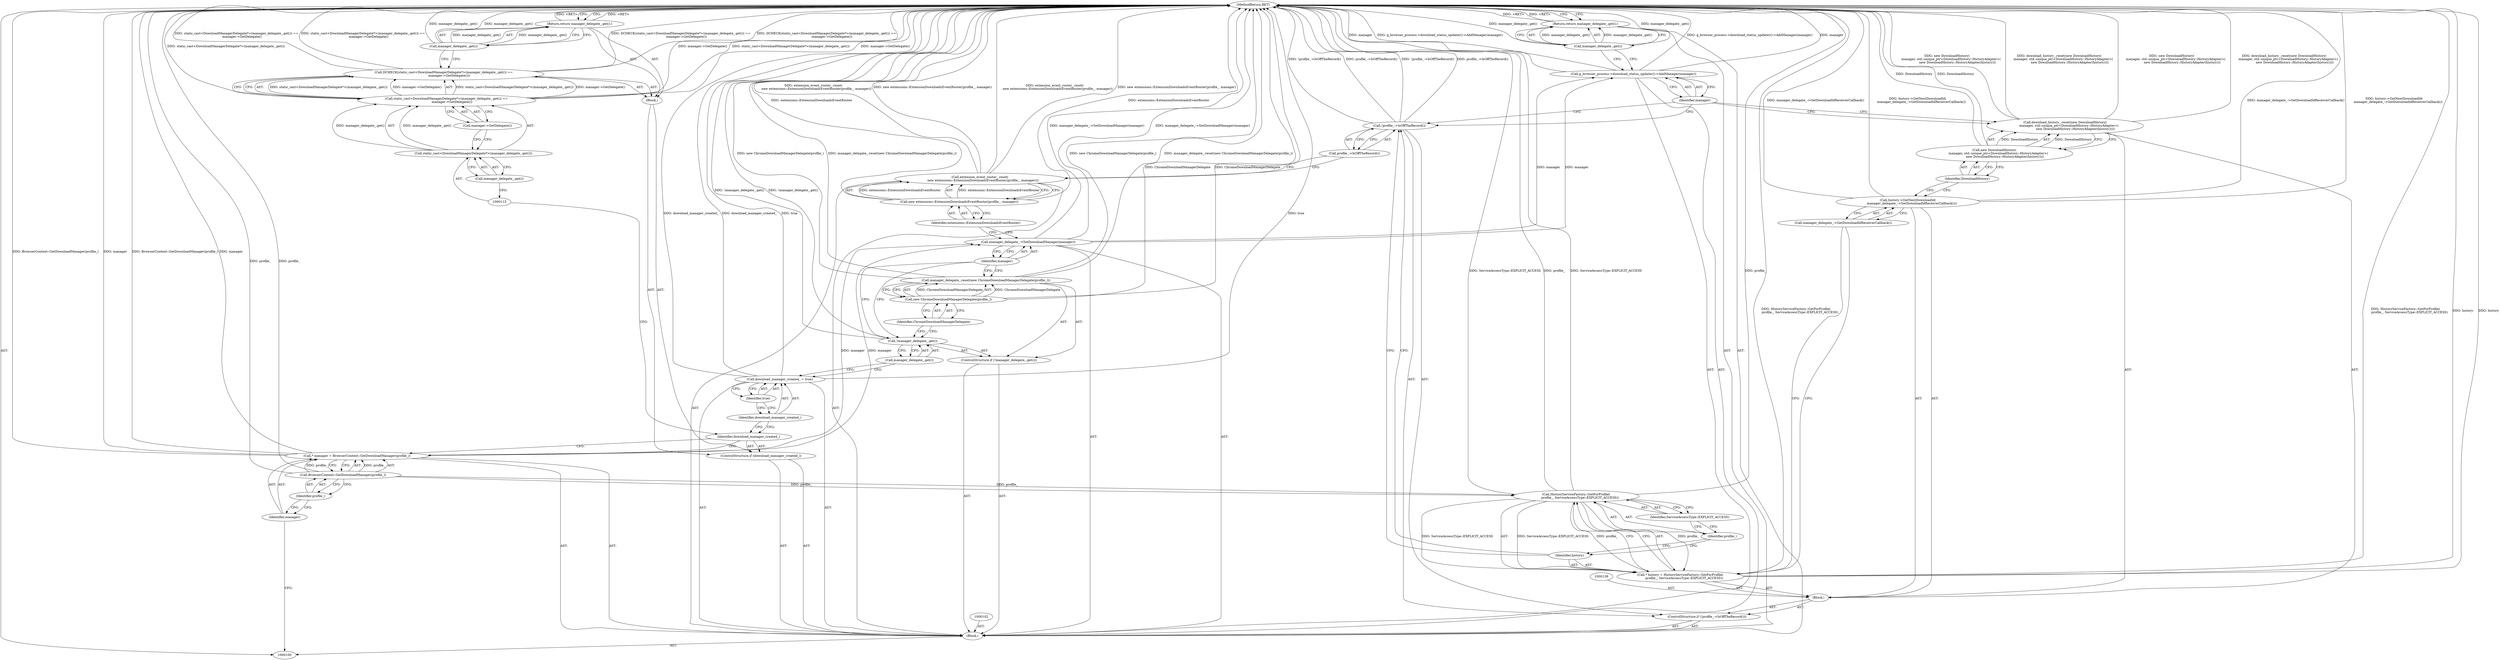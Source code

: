 digraph "1_Chrome_cbb2c0940d4e3914ccd74f6466ff4cb9e50e0e86_0" {
"1000151" [label="(MethodReturn,RET)"];
"1000101" [label="(Block,)"];
"1000121" [label="(ControlStructure,if (!manager_delegate_.get()))"];
"1000122" [label="(Call,!manager_delegate_.get())"];
"1000123" [label="(Call,manager_delegate_.get())"];
"1000125" [label="(Call,new ChromeDownloadManagerDelegate(profile_))"];
"1000126" [label="(Identifier,ChromeDownloadManagerDelegate)"];
"1000124" [label="(Call,manager_delegate_.reset(new ChromeDownloadManagerDelegate(profile_)))"];
"1000127" [label="(Call,manager_delegate_->SetDownloadManager(manager))"];
"1000128" [label="(Identifier,manager)"];
"1000129" [label="(Call,extension_event_router_.reset(\n      new extensions::ExtensionDownloadsEventRouter(profile_, manager)))"];
"1000131" [label="(Identifier,extensions::ExtensionDownloadsEventRouter)"];
"1000130" [label="(Call,new extensions::ExtensionDownloadsEventRouter(profile_, manager))"];
"1000103" [label="(Call,* manager = BrowserContext::GetDownloadManager(profile_))"];
"1000104" [label="(Identifier,manager)"];
"1000105" [label="(Call,BrowserContext::GetDownloadManager(profile_))"];
"1000106" [label="(Identifier,profile_)"];
"1000132" [label="(ControlStructure,if (!profile_->IsOffTheRecord()))"];
"1000133" [label="(Call,!profile_->IsOffTheRecord())"];
"1000134" [label="(Call,profile_->IsOffTheRecord())"];
"1000137" [label="(Call,* history = HistoryServiceFactory::GetForProfile(\n        profile_, ServiceAccessType::EXPLICIT_ACCESS))"];
"1000138" [label="(Identifier,history)"];
"1000139" [label="(Call,HistoryServiceFactory::GetForProfile(\n        profile_, ServiceAccessType::EXPLICIT_ACCESS))"];
"1000135" [label="(Block,)"];
"1000141" [label="(Identifier,ServiceAccessType::EXPLICIT_ACCESS)"];
"1000140" [label="(Identifier,profile_)"];
"1000142" [label="(Call,history->GetNextDownloadId(\n        manager_delegate_->GetDownloadIdReceiverCallback()))"];
"1000143" [label="(Call,manager_delegate_->GetDownloadIdReceiverCallback())"];
"1000145" [label="(Call,new DownloadHistory(\n        manager, std::unique_ptr<DownloadHistory::HistoryAdapter>(\n                     new DownloadHistory::HistoryAdapter(history))))"];
"1000146" [label="(Identifier,DownloadHistory)"];
"1000144" [label="(Call,download_history_.reset(new DownloadHistory(\n        manager, std::unique_ptr<DownloadHistory::HistoryAdapter>(\n                     new DownloadHistory::HistoryAdapter(history)))))"];
"1000107" [label="(ControlStructure,if (download_manager_created_))"];
"1000109" [label="(Block,)"];
"1000108" [label="(Identifier,download_manager_created_)"];
"1000147" [label="(Call,g_browser_process->download_status_updater()->AddManager(manager))"];
"1000148" [label="(Identifier,manager)"];
"1000150" [label="(Call,manager_delegate_.get())"];
"1000149" [label="(Return,return manager_delegate_.get();)"];
"1000111" [label="(Call,static_cast<DownloadManagerDelegate*>(manager_delegate_.get()) ==\n           manager->GetDelegate())"];
"1000112" [label="(Call,static_cast<DownloadManagerDelegate*>(manager_delegate_.get()))"];
"1000110" [label="(Call,DCHECK(static_cast<DownloadManagerDelegate*>(manager_delegate_.get()) ==\n           manager->GetDelegate()))"];
"1000114" [label="(Call,manager_delegate_.get())"];
"1000115" [label="(Call,manager->GetDelegate())"];
"1000117" [label="(Call,manager_delegate_.get())"];
"1000116" [label="(Return,return manager_delegate_.get();)"];
"1000118" [label="(Call,download_manager_created_ = true)"];
"1000119" [label="(Identifier,download_manager_created_)"];
"1000120" [label="(Identifier,true)"];
"1000151" -> "1000100"  [label="AST: "];
"1000151" -> "1000116"  [label="CFG: "];
"1000151" -> "1000149"  [label="CFG: "];
"1000116" -> "1000151"  [label="DDG: <RET>"];
"1000149" -> "1000151"  [label="DDG: <RET>"];
"1000117" -> "1000151"  [label="DDG: manager_delegate_.get()"];
"1000142" -> "1000151"  [label="DDG: history->GetNextDownloadId(\n        manager_delegate_->GetDownloadIdReceiverCallback())"];
"1000142" -> "1000151"  [label="DDG: manager_delegate_->GetDownloadIdReceiverCallback()"];
"1000124" -> "1000151"  [label="DDG: new ChromeDownloadManagerDelegate(profile_)"];
"1000124" -> "1000151"  [label="DDG: manager_delegate_.reset(new ChromeDownloadManagerDelegate(profile_))"];
"1000103" -> "1000151"  [label="DDG: manager"];
"1000103" -> "1000151"  [label="DDG: BrowserContext::GetDownloadManager(profile_)"];
"1000139" -> "1000151"  [label="DDG: profile_"];
"1000139" -> "1000151"  [label="DDG: ServiceAccessType::EXPLICIT_ACCESS"];
"1000111" -> "1000151"  [label="DDG: manager->GetDelegate()"];
"1000111" -> "1000151"  [label="DDG: static_cast<DownloadManagerDelegate*>(manager_delegate_.get())"];
"1000147" -> "1000151"  [label="DDG: manager"];
"1000147" -> "1000151"  [label="DDG: g_browser_process->download_status_updater()->AddManager(manager)"];
"1000127" -> "1000151"  [label="DDG: manager_delegate_->SetDownloadManager(manager)"];
"1000150" -> "1000151"  [label="DDG: manager_delegate_.get()"];
"1000137" -> "1000151"  [label="DDG: history"];
"1000137" -> "1000151"  [label="DDG: HistoryServiceFactory::GetForProfile(\n        profile_, ServiceAccessType::EXPLICIT_ACCESS)"];
"1000118" -> "1000151"  [label="DDG: download_manager_created_"];
"1000118" -> "1000151"  [label="DDG: true"];
"1000145" -> "1000151"  [label="DDG: DownloadHistory"];
"1000129" -> "1000151"  [label="DDG: new extensions::ExtensionDownloadsEventRouter(profile_, manager)"];
"1000129" -> "1000151"  [label="DDG: extension_event_router_.reset(\n      new extensions::ExtensionDownloadsEventRouter(profile_, manager))"];
"1000125" -> "1000151"  [label="DDG: ChromeDownloadManagerDelegate"];
"1000144" -> "1000151"  [label="DDG: download_history_.reset(new DownloadHistory(\n        manager, std::unique_ptr<DownloadHistory::HistoryAdapter>(\n                     new DownloadHistory::HistoryAdapter(history))))"];
"1000144" -> "1000151"  [label="DDG: new DownloadHistory(\n        manager, std::unique_ptr<DownloadHistory::HistoryAdapter>(\n                     new DownloadHistory::HistoryAdapter(history)))"];
"1000133" -> "1000151"  [label="DDG: profile_->IsOffTheRecord()"];
"1000133" -> "1000151"  [label="DDG: !profile_->IsOffTheRecord()"];
"1000110" -> "1000151"  [label="DDG: DCHECK(static_cast<DownloadManagerDelegate*>(manager_delegate_.get()) ==\n           manager->GetDelegate())"];
"1000110" -> "1000151"  [label="DDG: static_cast<DownloadManagerDelegate*>(manager_delegate_.get()) ==\n           manager->GetDelegate()"];
"1000122" -> "1000151"  [label="DDG: !manager_delegate_.get()"];
"1000105" -> "1000151"  [label="DDG: profile_"];
"1000130" -> "1000151"  [label="DDG: extensions::ExtensionDownloadsEventRouter"];
"1000101" -> "1000100"  [label="AST: "];
"1000102" -> "1000101"  [label="AST: "];
"1000103" -> "1000101"  [label="AST: "];
"1000107" -> "1000101"  [label="AST: "];
"1000118" -> "1000101"  [label="AST: "];
"1000121" -> "1000101"  [label="AST: "];
"1000127" -> "1000101"  [label="AST: "];
"1000129" -> "1000101"  [label="AST: "];
"1000132" -> "1000101"  [label="AST: "];
"1000147" -> "1000101"  [label="AST: "];
"1000149" -> "1000101"  [label="AST: "];
"1000121" -> "1000101"  [label="AST: "];
"1000122" -> "1000121"  [label="AST: "];
"1000124" -> "1000121"  [label="AST: "];
"1000122" -> "1000121"  [label="AST: "];
"1000122" -> "1000123"  [label="CFG: "];
"1000123" -> "1000122"  [label="AST: "];
"1000126" -> "1000122"  [label="CFG: "];
"1000128" -> "1000122"  [label="CFG: "];
"1000122" -> "1000151"  [label="DDG: !manager_delegate_.get()"];
"1000123" -> "1000122"  [label="AST: "];
"1000123" -> "1000118"  [label="CFG: "];
"1000122" -> "1000123"  [label="CFG: "];
"1000125" -> "1000124"  [label="AST: "];
"1000125" -> "1000126"  [label="CFG: "];
"1000126" -> "1000125"  [label="AST: "];
"1000124" -> "1000125"  [label="CFG: "];
"1000125" -> "1000151"  [label="DDG: ChromeDownloadManagerDelegate"];
"1000125" -> "1000124"  [label="DDG: ChromeDownloadManagerDelegate"];
"1000126" -> "1000125"  [label="AST: "];
"1000126" -> "1000122"  [label="CFG: "];
"1000125" -> "1000126"  [label="CFG: "];
"1000124" -> "1000121"  [label="AST: "];
"1000124" -> "1000125"  [label="CFG: "];
"1000125" -> "1000124"  [label="AST: "];
"1000128" -> "1000124"  [label="CFG: "];
"1000124" -> "1000151"  [label="DDG: new ChromeDownloadManagerDelegate(profile_)"];
"1000124" -> "1000151"  [label="DDG: manager_delegate_.reset(new ChromeDownloadManagerDelegate(profile_))"];
"1000125" -> "1000124"  [label="DDG: ChromeDownloadManagerDelegate"];
"1000127" -> "1000101"  [label="AST: "];
"1000127" -> "1000128"  [label="CFG: "];
"1000128" -> "1000127"  [label="AST: "];
"1000131" -> "1000127"  [label="CFG: "];
"1000127" -> "1000151"  [label="DDG: manager_delegate_->SetDownloadManager(manager)"];
"1000103" -> "1000127"  [label="DDG: manager"];
"1000127" -> "1000147"  [label="DDG: manager"];
"1000128" -> "1000127"  [label="AST: "];
"1000128" -> "1000124"  [label="CFG: "];
"1000128" -> "1000122"  [label="CFG: "];
"1000127" -> "1000128"  [label="CFG: "];
"1000129" -> "1000101"  [label="AST: "];
"1000129" -> "1000130"  [label="CFG: "];
"1000130" -> "1000129"  [label="AST: "];
"1000134" -> "1000129"  [label="CFG: "];
"1000129" -> "1000151"  [label="DDG: new extensions::ExtensionDownloadsEventRouter(profile_, manager)"];
"1000129" -> "1000151"  [label="DDG: extension_event_router_.reset(\n      new extensions::ExtensionDownloadsEventRouter(profile_, manager))"];
"1000130" -> "1000129"  [label="DDG: extensions::ExtensionDownloadsEventRouter"];
"1000131" -> "1000130"  [label="AST: "];
"1000131" -> "1000127"  [label="CFG: "];
"1000130" -> "1000131"  [label="CFG: "];
"1000130" -> "1000129"  [label="AST: "];
"1000130" -> "1000131"  [label="CFG: "];
"1000131" -> "1000130"  [label="AST: "];
"1000129" -> "1000130"  [label="CFG: "];
"1000130" -> "1000151"  [label="DDG: extensions::ExtensionDownloadsEventRouter"];
"1000130" -> "1000129"  [label="DDG: extensions::ExtensionDownloadsEventRouter"];
"1000103" -> "1000101"  [label="AST: "];
"1000103" -> "1000105"  [label="CFG: "];
"1000104" -> "1000103"  [label="AST: "];
"1000105" -> "1000103"  [label="AST: "];
"1000108" -> "1000103"  [label="CFG: "];
"1000103" -> "1000151"  [label="DDG: manager"];
"1000103" -> "1000151"  [label="DDG: BrowserContext::GetDownloadManager(profile_)"];
"1000105" -> "1000103"  [label="DDG: profile_"];
"1000103" -> "1000127"  [label="DDG: manager"];
"1000104" -> "1000103"  [label="AST: "];
"1000104" -> "1000100"  [label="CFG: "];
"1000106" -> "1000104"  [label="CFG: "];
"1000105" -> "1000103"  [label="AST: "];
"1000105" -> "1000106"  [label="CFG: "];
"1000106" -> "1000105"  [label="AST: "];
"1000103" -> "1000105"  [label="CFG: "];
"1000105" -> "1000151"  [label="DDG: profile_"];
"1000105" -> "1000103"  [label="DDG: profile_"];
"1000105" -> "1000139"  [label="DDG: profile_"];
"1000106" -> "1000105"  [label="AST: "];
"1000106" -> "1000104"  [label="CFG: "];
"1000105" -> "1000106"  [label="CFG: "];
"1000132" -> "1000101"  [label="AST: "];
"1000133" -> "1000132"  [label="AST: "];
"1000135" -> "1000132"  [label="AST: "];
"1000133" -> "1000132"  [label="AST: "];
"1000133" -> "1000134"  [label="CFG: "];
"1000134" -> "1000133"  [label="AST: "];
"1000138" -> "1000133"  [label="CFG: "];
"1000148" -> "1000133"  [label="CFG: "];
"1000133" -> "1000151"  [label="DDG: profile_->IsOffTheRecord()"];
"1000133" -> "1000151"  [label="DDG: !profile_->IsOffTheRecord()"];
"1000134" -> "1000133"  [label="AST: "];
"1000134" -> "1000129"  [label="CFG: "];
"1000133" -> "1000134"  [label="CFG: "];
"1000137" -> "1000135"  [label="AST: "];
"1000137" -> "1000139"  [label="CFG: "];
"1000138" -> "1000137"  [label="AST: "];
"1000139" -> "1000137"  [label="AST: "];
"1000143" -> "1000137"  [label="CFG: "];
"1000137" -> "1000151"  [label="DDG: history"];
"1000137" -> "1000151"  [label="DDG: HistoryServiceFactory::GetForProfile(\n        profile_, ServiceAccessType::EXPLICIT_ACCESS)"];
"1000139" -> "1000137"  [label="DDG: profile_"];
"1000139" -> "1000137"  [label="DDG: ServiceAccessType::EXPLICIT_ACCESS"];
"1000138" -> "1000137"  [label="AST: "];
"1000138" -> "1000133"  [label="CFG: "];
"1000140" -> "1000138"  [label="CFG: "];
"1000139" -> "1000137"  [label="AST: "];
"1000139" -> "1000141"  [label="CFG: "];
"1000140" -> "1000139"  [label="AST: "];
"1000141" -> "1000139"  [label="AST: "];
"1000137" -> "1000139"  [label="CFG: "];
"1000139" -> "1000151"  [label="DDG: profile_"];
"1000139" -> "1000151"  [label="DDG: ServiceAccessType::EXPLICIT_ACCESS"];
"1000139" -> "1000137"  [label="DDG: profile_"];
"1000139" -> "1000137"  [label="DDG: ServiceAccessType::EXPLICIT_ACCESS"];
"1000105" -> "1000139"  [label="DDG: profile_"];
"1000135" -> "1000132"  [label="AST: "];
"1000136" -> "1000135"  [label="AST: "];
"1000137" -> "1000135"  [label="AST: "];
"1000142" -> "1000135"  [label="AST: "];
"1000144" -> "1000135"  [label="AST: "];
"1000141" -> "1000139"  [label="AST: "];
"1000141" -> "1000140"  [label="CFG: "];
"1000139" -> "1000141"  [label="CFG: "];
"1000140" -> "1000139"  [label="AST: "];
"1000140" -> "1000138"  [label="CFG: "];
"1000141" -> "1000140"  [label="CFG: "];
"1000142" -> "1000135"  [label="AST: "];
"1000142" -> "1000143"  [label="CFG: "];
"1000143" -> "1000142"  [label="AST: "];
"1000146" -> "1000142"  [label="CFG: "];
"1000142" -> "1000151"  [label="DDG: history->GetNextDownloadId(\n        manager_delegate_->GetDownloadIdReceiverCallback())"];
"1000142" -> "1000151"  [label="DDG: manager_delegate_->GetDownloadIdReceiverCallback()"];
"1000143" -> "1000142"  [label="AST: "];
"1000143" -> "1000137"  [label="CFG: "];
"1000142" -> "1000143"  [label="CFG: "];
"1000145" -> "1000144"  [label="AST: "];
"1000145" -> "1000146"  [label="CFG: "];
"1000146" -> "1000145"  [label="AST: "];
"1000144" -> "1000145"  [label="CFG: "];
"1000145" -> "1000151"  [label="DDG: DownloadHistory"];
"1000145" -> "1000144"  [label="DDG: DownloadHistory"];
"1000146" -> "1000145"  [label="AST: "];
"1000146" -> "1000142"  [label="CFG: "];
"1000145" -> "1000146"  [label="CFG: "];
"1000144" -> "1000135"  [label="AST: "];
"1000144" -> "1000145"  [label="CFG: "];
"1000145" -> "1000144"  [label="AST: "];
"1000148" -> "1000144"  [label="CFG: "];
"1000144" -> "1000151"  [label="DDG: download_history_.reset(new DownloadHistory(\n        manager, std::unique_ptr<DownloadHistory::HistoryAdapter>(\n                     new DownloadHistory::HistoryAdapter(history))))"];
"1000144" -> "1000151"  [label="DDG: new DownloadHistory(\n        manager, std::unique_ptr<DownloadHistory::HistoryAdapter>(\n                     new DownloadHistory::HistoryAdapter(history)))"];
"1000145" -> "1000144"  [label="DDG: DownloadHistory"];
"1000107" -> "1000101"  [label="AST: "];
"1000108" -> "1000107"  [label="AST: "];
"1000109" -> "1000107"  [label="AST: "];
"1000109" -> "1000107"  [label="AST: "];
"1000110" -> "1000109"  [label="AST: "];
"1000116" -> "1000109"  [label="AST: "];
"1000108" -> "1000107"  [label="AST: "];
"1000108" -> "1000103"  [label="CFG: "];
"1000113" -> "1000108"  [label="CFG: "];
"1000119" -> "1000108"  [label="CFG: "];
"1000147" -> "1000101"  [label="AST: "];
"1000147" -> "1000148"  [label="CFG: "];
"1000148" -> "1000147"  [label="AST: "];
"1000150" -> "1000147"  [label="CFG: "];
"1000147" -> "1000151"  [label="DDG: manager"];
"1000147" -> "1000151"  [label="DDG: g_browser_process->download_status_updater()->AddManager(manager)"];
"1000127" -> "1000147"  [label="DDG: manager"];
"1000148" -> "1000147"  [label="AST: "];
"1000148" -> "1000144"  [label="CFG: "];
"1000148" -> "1000133"  [label="CFG: "];
"1000147" -> "1000148"  [label="CFG: "];
"1000150" -> "1000149"  [label="AST: "];
"1000150" -> "1000147"  [label="CFG: "];
"1000149" -> "1000150"  [label="CFG: "];
"1000150" -> "1000151"  [label="DDG: manager_delegate_.get()"];
"1000150" -> "1000149"  [label="DDG: manager_delegate_.get()"];
"1000149" -> "1000101"  [label="AST: "];
"1000149" -> "1000150"  [label="CFG: "];
"1000150" -> "1000149"  [label="AST: "];
"1000151" -> "1000149"  [label="CFG: "];
"1000149" -> "1000151"  [label="DDG: <RET>"];
"1000150" -> "1000149"  [label="DDG: manager_delegate_.get()"];
"1000111" -> "1000110"  [label="AST: "];
"1000111" -> "1000115"  [label="CFG: "];
"1000112" -> "1000111"  [label="AST: "];
"1000115" -> "1000111"  [label="AST: "];
"1000110" -> "1000111"  [label="CFG: "];
"1000111" -> "1000151"  [label="DDG: manager->GetDelegate()"];
"1000111" -> "1000151"  [label="DDG: static_cast<DownloadManagerDelegate*>(manager_delegate_.get())"];
"1000111" -> "1000110"  [label="DDG: static_cast<DownloadManagerDelegate*>(manager_delegate_.get())"];
"1000111" -> "1000110"  [label="DDG: manager->GetDelegate()"];
"1000112" -> "1000111"  [label="DDG: manager_delegate_.get()"];
"1000112" -> "1000111"  [label="AST: "];
"1000112" -> "1000114"  [label="CFG: "];
"1000113" -> "1000112"  [label="AST: "];
"1000114" -> "1000112"  [label="AST: "];
"1000115" -> "1000112"  [label="CFG: "];
"1000112" -> "1000111"  [label="DDG: manager_delegate_.get()"];
"1000110" -> "1000109"  [label="AST: "];
"1000110" -> "1000111"  [label="CFG: "];
"1000111" -> "1000110"  [label="AST: "];
"1000117" -> "1000110"  [label="CFG: "];
"1000110" -> "1000151"  [label="DDG: DCHECK(static_cast<DownloadManagerDelegate*>(manager_delegate_.get()) ==\n           manager->GetDelegate())"];
"1000110" -> "1000151"  [label="DDG: static_cast<DownloadManagerDelegate*>(manager_delegate_.get()) ==\n           manager->GetDelegate()"];
"1000111" -> "1000110"  [label="DDG: static_cast<DownloadManagerDelegate*>(manager_delegate_.get())"];
"1000111" -> "1000110"  [label="DDG: manager->GetDelegate()"];
"1000114" -> "1000112"  [label="AST: "];
"1000114" -> "1000113"  [label="CFG: "];
"1000112" -> "1000114"  [label="CFG: "];
"1000115" -> "1000111"  [label="AST: "];
"1000115" -> "1000112"  [label="CFG: "];
"1000111" -> "1000115"  [label="CFG: "];
"1000117" -> "1000116"  [label="AST: "];
"1000117" -> "1000110"  [label="CFG: "];
"1000116" -> "1000117"  [label="CFG: "];
"1000117" -> "1000151"  [label="DDG: manager_delegate_.get()"];
"1000117" -> "1000116"  [label="DDG: manager_delegate_.get()"];
"1000116" -> "1000109"  [label="AST: "];
"1000116" -> "1000117"  [label="CFG: "];
"1000117" -> "1000116"  [label="AST: "];
"1000151" -> "1000116"  [label="CFG: "];
"1000116" -> "1000151"  [label="DDG: <RET>"];
"1000117" -> "1000116"  [label="DDG: manager_delegate_.get()"];
"1000118" -> "1000101"  [label="AST: "];
"1000118" -> "1000120"  [label="CFG: "];
"1000119" -> "1000118"  [label="AST: "];
"1000120" -> "1000118"  [label="AST: "];
"1000123" -> "1000118"  [label="CFG: "];
"1000118" -> "1000151"  [label="DDG: download_manager_created_"];
"1000118" -> "1000151"  [label="DDG: true"];
"1000119" -> "1000118"  [label="AST: "];
"1000119" -> "1000108"  [label="CFG: "];
"1000120" -> "1000119"  [label="CFG: "];
"1000120" -> "1000118"  [label="AST: "];
"1000120" -> "1000119"  [label="CFG: "];
"1000118" -> "1000120"  [label="CFG: "];
}
